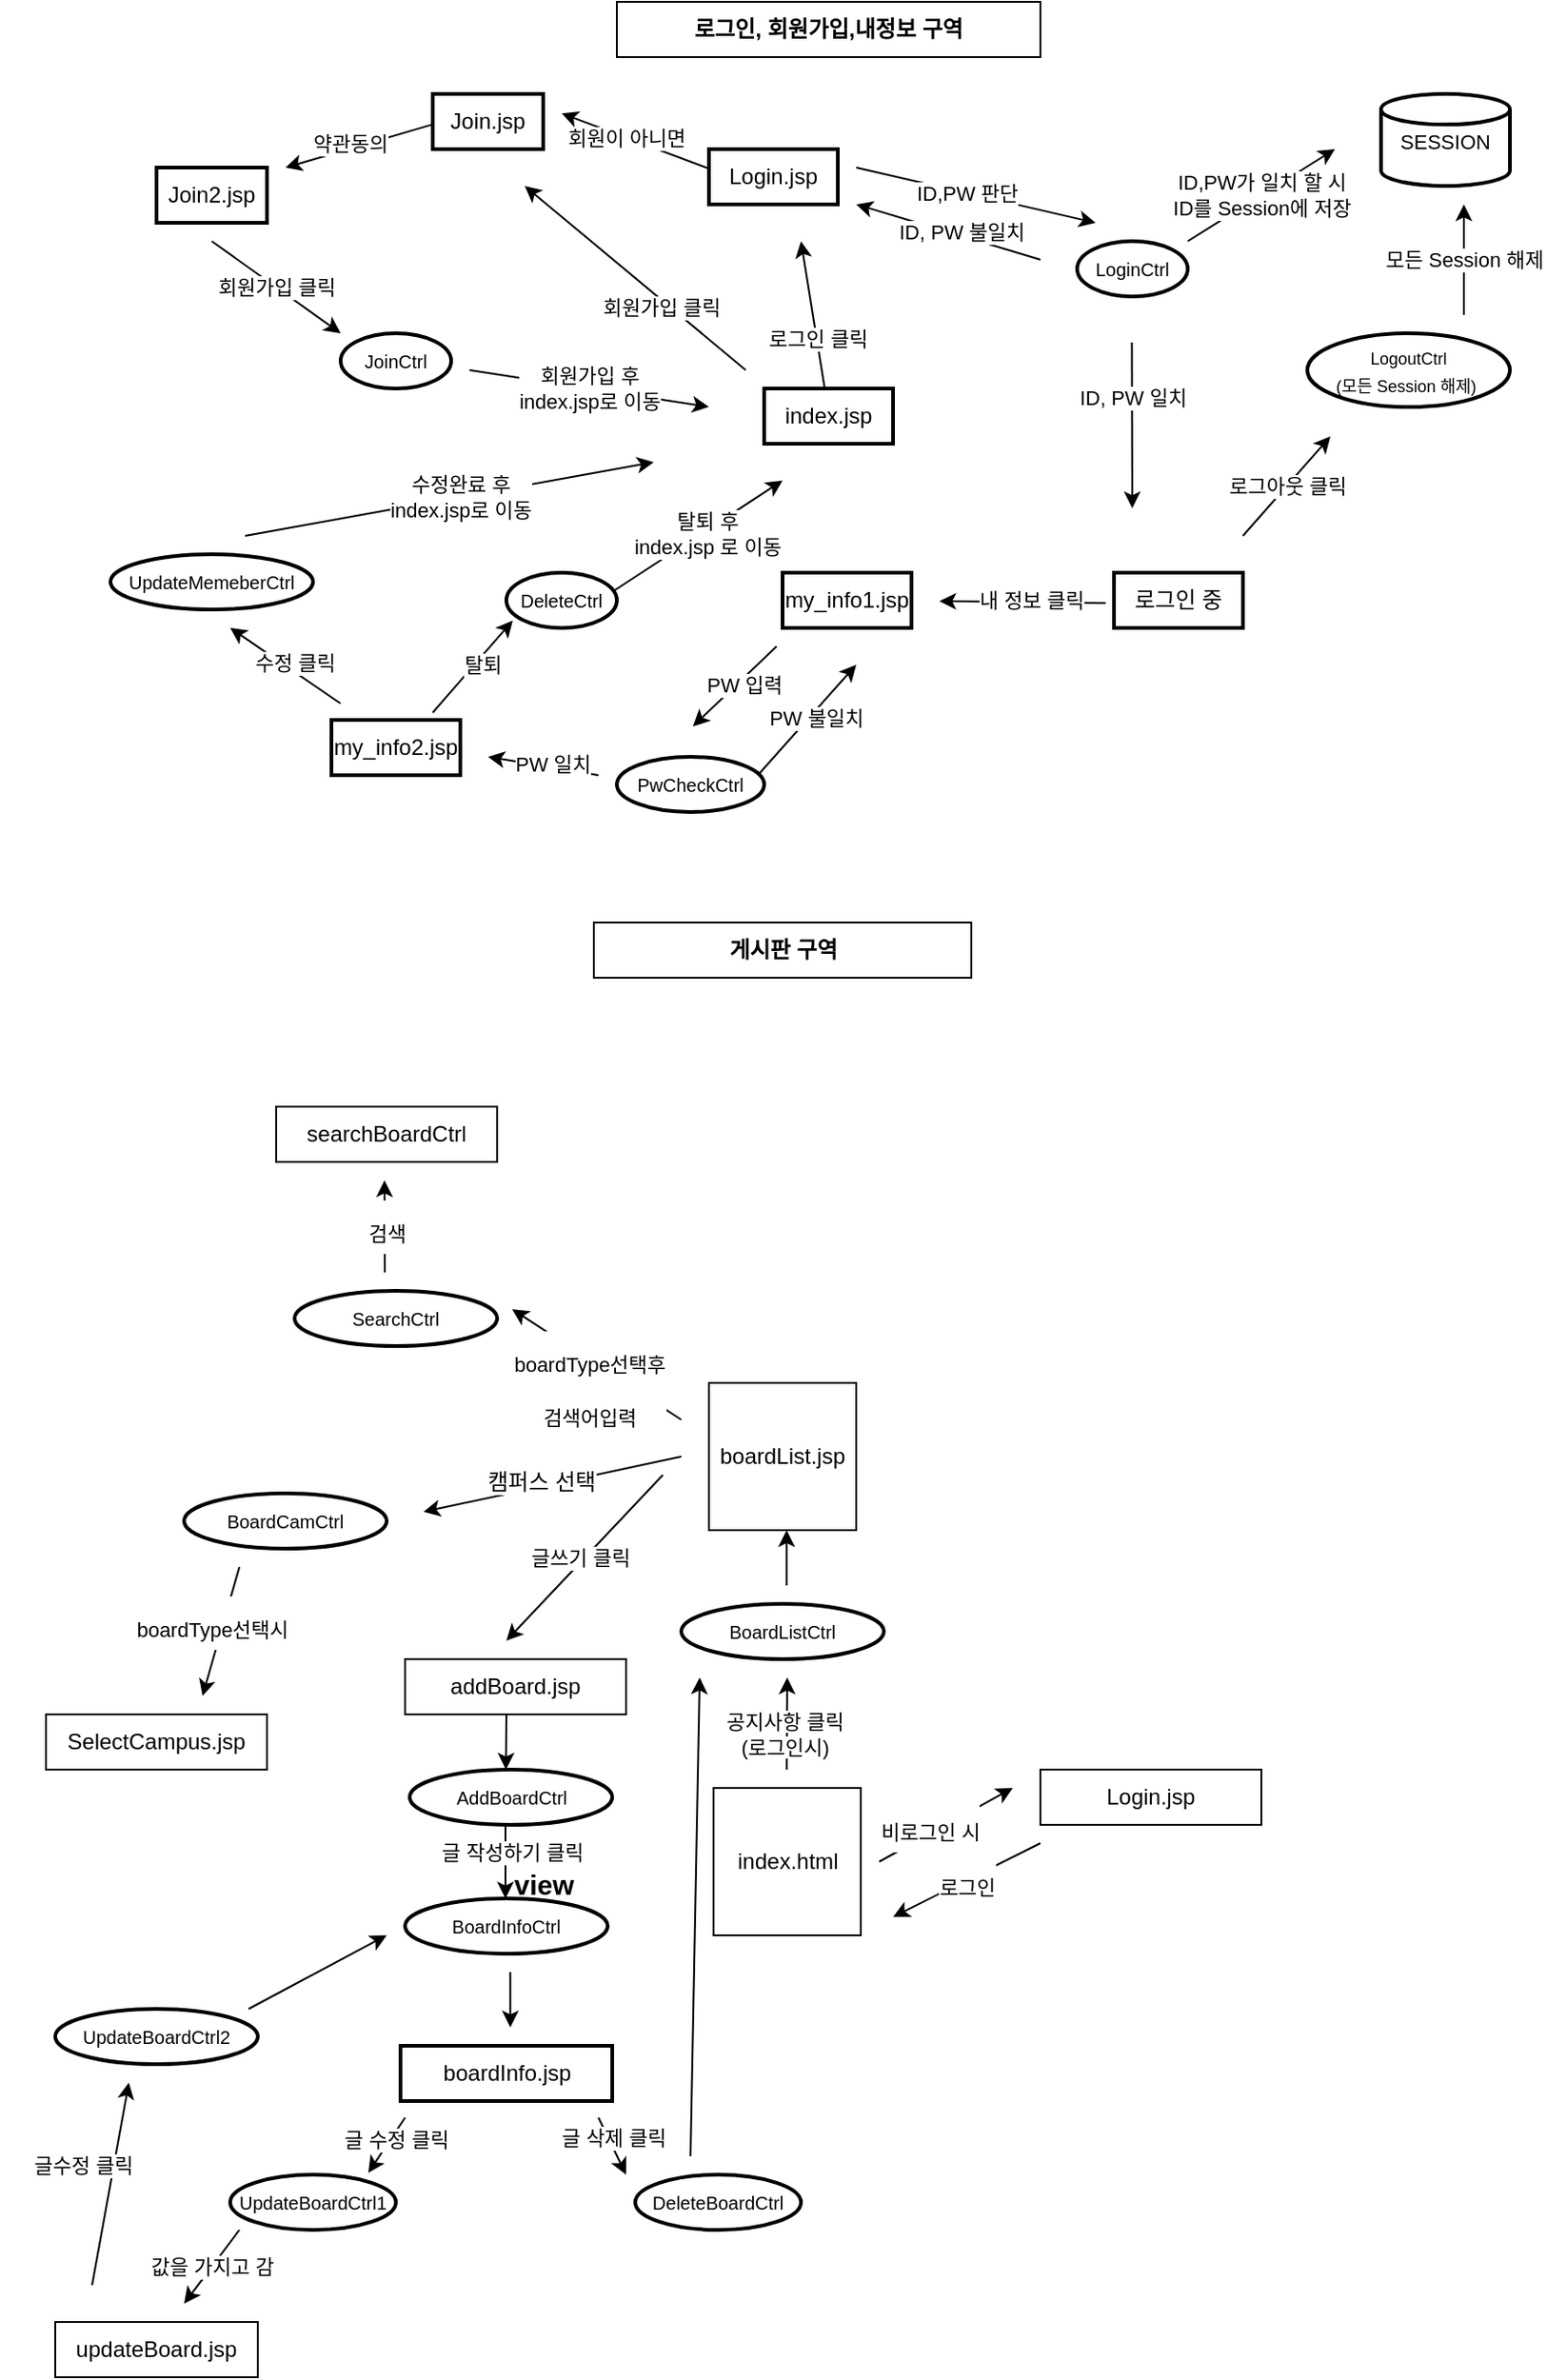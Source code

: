<mxfile version="21.5.2" type="device">
  <diagram id="C5RBs43oDa-KdzZeNtuy" name="Page-1">
    <mxGraphModel dx="2261" dy="764" grid="1" gridSize="10" guides="1" tooltips="1" connect="1" arrows="1" fold="1" page="1" pageScale="1" pageWidth="827" pageHeight="1169" math="0" shadow="0">
      <root>
        <mxCell id="WIyWlLk6GJQsqaUBKTNV-0" />
        <mxCell id="WIyWlLk6GJQsqaUBKTNV-1" parent="WIyWlLk6GJQsqaUBKTNV-0" />
        <mxCell id="uo8QqCD3JJIa4EmMCRq2-1" value="로그인 중" style="rounded=0;whiteSpace=wrap;html=1;absoluteArcSize=1;arcSize=14;strokeWidth=2;labelBackgroundColor=none;" parent="WIyWlLk6GJQsqaUBKTNV-1" vertex="1">
          <mxGeometry x="575" y="330" width="70" height="30" as="geometry" />
        </mxCell>
        <mxCell id="uo8QqCD3JJIa4EmMCRq2-4" value="&lt;font style=&quot;font-size: 9px;&quot;&gt;LogoutCtrl&lt;br style=&quot;font-size: 9px;&quot;&gt;(모든 Session 해제)&amp;nbsp;&lt;/font&gt;" style="strokeWidth=2;html=1;shape=mxgraph.flowchart.start_2;whiteSpace=wrap;rounded=0;labelBackgroundColor=none;" parent="WIyWlLk6GJQsqaUBKTNV-1" vertex="1">
          <mxGeometry x="680" y="200" width="110" height="40" as="geometry" />
        </mxCell>
        <mxCell id="uo8QqCD3JJIa4EmMCRq2-5" value="&lt;font size=&quot;1&quot;&gt;LoginCtrl&lt;/font&gt;" style="strokeWidth=2;html=1;shape=mxgraph.flowchart.start_2;whiteSpace=wrap;rounded=0;labelBackgroundColor=none;" parent="WIyWlLk6GJQsqaUBKTNV-1" vertex="1">
          <mxGeometry x="555" y="150" width="60" height="30" as="geometry" />
        </mxCell>
        <mxCell id="uo8QqCD3JJIa4EmMCRq2-12" value="" style="text;strokeColor=none;fillColor=none;align=left;verticalAlign=middle;spacingTop=-1;spacingLeft=4;spacingRight=4;rotatable=0;labelPosition=right;points=[];portConstraint=eastwest;" parent="WIyWlLk6GJQsqaUBKTNV-1" vertex="1">
          <mxGeometry x="460" y="540" width="20" height="14" as="geometry" />
        </mxCell>
        <mxCell id="uo8QqCD3JJIa4EmMCRq2-19" value="로그아웃 클릭" style="endArrow=classic;html=1;rounded=0;" parent="WIyWlLk6GJQsqaUBKTNV-1" edge="1">
          <mxGeometry relative="1" as="geometry">
            <mxPoint x="645" y="310" as="sourcePoint" />
            <mxPoint x="692.5" y="256" as="targetPoint" />
          </mxGeometry>
        </mxCell>
        <mxCell id="uo8QqCD3JJIa4EmMCRq2-21" value="&lt;p style=&quot;line-height: 120%;&quot;&gt;&lt;font style=&quot;font-size: 11px;&quot;&gt;SESSION&lt;/font&gt;&lt;/p&gt;" style="strokeWidth=2;html=1;shape=mxgraph.flowchart.database;whiteSpace=wrap;verticalAlign=top;" parent="WIyWlLk6GJQsqaUBKTNV-1" vertex="1">
          <mxGeometry x="720" y="70" width="70" height="50" as="geometry" />
        </mxCell>
        <mxCell id="uo8QqCD3JJIa4EmMCRq2-24" value="" style="endArrow=classic;html=1;rounded=0;" parent="WIyWlLk6GJQsqaUBKTNV-1" edge="1">
          <mxGeometry relative="1" as="geometry">
            <mxPoint x="765" y="190" as="sourcePoint" />
            <mxPoint x="765" y="130" as="targetPoint" />
          </mxGeometry>
        </mxCell>
        <mxCell id="uo8QqCD3JJIa4EmMCRq2-25" value="모든 Session 해제" style="edgeLabel;html=1;align=center;verticalAlign=middle;resizable=0;points=[];" parent="uo8QqCD3JJIa4EmMCRq2-24" vertex="1" connectable="0">
          <mxGeometry x="0.006" width="110" height="30" relative="1" as="geometry">
            <mxPoint x="-55" y="-15" as="offset" />
          </mxGeometry>
        </mxCell>
        <mxCell id="uo8QqCD3JJIa4EmMCRq2-26" value="" style="endArrow=classic;html=1;rounded=0;" parent="WIyWlLk6GJQsqaUBKTNV-1" edge="1">
          <mxGeometry relative="1" as="geometry">
            <mxPoint x="615" y="150" as="sourcePoint" />
            <mxPoint x="695" y="100" as="targetPoint" />
          </mxGeometry>
        </mxCell>
        <mxCell id="uo8QqCD3JJIa4EmMCRq2-27" value="ID,PW가 일치 할 시&lt;br&gt;ID를 Session에 저장" style="edgeLabel;html=1;align=center;verticalAlign=middle;resizable=0;points=[];" parent="uo8QqCD3JJIa4EmMCRq2-26" vertex="1" connectable="0">
          <mxGeometry x="0.006" width="120" height="40" relative="1" as="geometry">
            <mxPoint x="-60" y="-20" as="offset" />
          </mxGeometry>
        </mxCell>
        <mxCell id="uo8QqCD3JJIa4EmMCRq2-28" value="ID, PW 일치" style="endArrow=classic;html=1;rounded=0;" parent="WIyWlLk6GJQsqaUBKTNV-1" edge="1">
          <mxGeometry x="-0.333" relative="1" as="geometry">
            <mxPoint x="584.7" y="205" as="sourcePoint" />
            <mxPoint x="584.91" y="295" as="targetPoint" />
            <mxPoint as="offset" />
          </mxGeometry>
        </mxCell>
        <mxCell id="uo8QqCD3JJIa4EmMCRq2-29" value="Login.jsp" style="rounded=0;whiteSpace=wrap;html=1;absoluteArcSize=1;arcSize=14;strokeWidth=2;labelBackgroundColor=none;" parent="WIyWlLk6GJQsqaUBKTNV-1" vertex="1">
          <mxGeometry x="355" y="100" width="70" height="30" as="geometry" />
        </mxCell>
        <mxCell id="uo8QqCD3JJIa4EmMCRq2-31" value="" style="endArrow=classic;html=1;rounded=0;" parent="WIyWlLk6GJQsqaUBKTNV-1" edge="1">
          <mxGeometry relative="1" as="geometry">
            <mxPoint x="435" y="110" as="sourcePoint" />
            <mxPoint x="565" y="140" as="targetPoint" />
          </mxGeometry>
        </mxCell>
        <mxCell id="uo8QqCD3JJIa4EmMCRq2-32" value="ID,PW 판단" style="edgeLabel;html=1;align=center;verticalAlign=middle;resizable=0;points=[];" parent="uo8QqCD3JJIa4EmMCRq2-31" vertex="1" connectable="0">
          <mxGeometry x="0.006" width="80" height="30" relative="1" as="geometry">
            <mxPoint x="-45" y="-16" as="offset" />
          </mxGeometry>
        </mxCell>
        <mxCell id="uo8QqCD3JJIa4EmMCRq2-33" value="ID, PW 불일치" style="endArrow=classic;html=1;rounded=0;" parent="WIyWlLk6GJQsqaUBKTNV-1" edge="1">
          <mxGeometry x="-0.132" y="-2" relative="1" as="geometry">
            <mxPoint x="535" y="160" as="sourcePoint" />
            <mxPoint x="435" y="130" as="targetPoint" />
            <mxPoint as="offset" />
          </mxGeometry>
        </mxCell>
        <mxCell id="uo8QqCD3JJIa4EmMCRq2-35" value="Join.jsp" style="rounded=0;whiteSpace=wrap;html=1;absoluteArcSize=1;arcSize=14;strokeWidth=2;labelBackgroundColor=none;" parent="WIyWlLk6GJQsqaUBKTNV-1" vertex="1">
          <mxGeometry x="205" y="70" width="60" height="30" as="geometry" />
        </mxCell>
        <mxCell id="uo8QqCD3JJIa4EmMCRq2-36" value="" style="endArrow=classic;html=1;rounded=0;" parent="WIyWlLk6GJQsqaUBKTNV-1" edge="1">
          <mxGeometry relative="1" as="geometry">
            <mxPoint x="355" y="110.55" as="sourcePoint" />
            <mxPoint x="275" y="80.55" as="targetPoint" />
          </mxGeometry>
        </mxCell>
        <mxCell id="uo8QqCD3JJIa4EmMCRq2-37" value="회원이 아니면" style="edgeLabel;html=1;align=center;verticalAlign=middle;resizable=0;points=[];" parent="uo8QqCD3JJIa4EmMCRq2-36" vertex="1" connectable="0">
          <mxGeometry x="0.006" width="90" height="30" relative="1" as="geometry">
            <mxPoint x="-50" y="-16" as="offset" />
          </mxGeometry>
        </mxCell>
        <mxCell id="uo8QqCD3JJIa4EmMCRq2-39" value="Join2.jsp" style="rounded=0;whiteSpace=wrap;html=1;absoluteArcSize=1;arcSize=14;strokeWidth=2;labelBackgroundColor=none;" parent="WIyWlLk6GJQsqaUBKTNV-1" vertex="1">
          <mxGeometry x="55" y="110" width="60" height="30" as="geometry" />
        </mxCell>
        <mxCell id="uo8QqCD3JJIa4EmMCRq2-40" value="" style="endArrow=classic;html=1;rounded=0;" parent="WIyWlLk6GJQsqaUBKTNV-1" edge="1">
          <mxGeometry relative="1" as="geometry">
            <mxPoint x="205" y="86.56" as="sourcePoint" />
            <mxPoint x="125" y="110" as="targetPoint" />
          </mxGeometry>
        </mxCell>
        <mxCell id="uo8QqCD3JJIa4EmMCRq2-41" value="약관동의" style="edgeLabel;html=1;align=center;verticalAlign=middle;resizable=0;points=[];" parent="uo8QqCD3JJIa4EmMCRq2-40" vertex="1" connectable="0">
          <mxGeometry x="0.006" width="90" height="30" relative="1" as="geometry">
            <mxPoint x="-50" y="-16" as="offset" />
          </mxGeometry>
        </mxCell>
        <mxCell id="uo8QqCD3JJIa4EmMCRq2-42" value="&lt;font size=&quot;1&quot;&gt;JoinCtrl&lt;/font&gt;" style="strokeWidth=2;html=1;shape=mxgraph.flowchart.start_2;whiteSpace=wrap;rounded=0;labelBackgroundColor=none;" parent="WIyWlLk6GJQsqaUBKTNV-1" vertex="1">
          <mxGeometry x="155" y="200" width="60" height="30" as="geometry" />
        </mxCell>
        <mxCell id="uo8QqCD3JJIa4EmMCRq2-45" value="회원가입 클릭" style="endArrow=classic;html=1;rounded=0;" parent="WIyWlLk6GJQsqaUBKTNV-1" edge="1">
          <mxGeometry relative="1" as="geometry">
            <mxPoint x="85" y="150" as="sourcePoint" />
            <mxPoint x="155" y="200" as="targetPoint" />
            <mxPoint as="offset" />
          </mxGeometry>
        </mxCell>
        <mxCell id="uo8QqCD3JJIa4EmMCRq2-46" value="회원가입 후&lt;br&gt;index.jsp로 이동" style="endArrow=classic;html=1;rounded=0;" parent="WIyWlLk6GJQsqaUBKTNV-1" edge="1">
          <mxGeometry relative="1" as="geometry">
            <mxPoint x="225" y="220" as="sourcePoint" />
            <mxPoint x="355" y="240" as="targetPoint" />
            <mxPoint as="offset" />
          </mxGeometry>
        </mxCell>
        <mxCell id="uo8QqCD3JJIa4EmMCRq2-47" value="index.jsp" style="rounded=0;whiteSpace=wrap;html=1;absoluteArcSize=1;arcSize=14;strokeWidth=2;labelBackgroundColor=none;" parent="WIyWlLk6GJQsqaUBKTNV-1" vertex="1">
          <mxGeometry x="385" y="230" width="70" height="30" as="geometry" />
        </mxCell>
        <mxCell id="uo8QqCD3JJIa4EmMCRq2-48" value="로그인 클릭" style="endArrow=classic;html=1;rounded=0;" parent="WIyWlLk6GJQsqaUBKTNV-1" edge="1">
          <mxGeometry x="-0.334" relative="1" as="geometry">
            <mxPoint x="417.89" y="230" as="sourcePoint" />
            <mxPoint x="405" y="150" as="targetPoint" />
            <mxPoint as="offset" />
          </mxGeometry>
        </mxCell>
        <mxCell id="uo8QqCD3JJIa4EmMCRq2-49" value="회원가입 클릭" style="endArrow=classic;html=1;rounded=0;" parent="WIyWlLk6GJQsqaUBKTNV-1" edge="1">
          <mxGeometry x="-0.279" y="3" relative="1" as="geometry">
            <mxPoint x="375" y="220" as="sourcePoint" />
            <mxPoint x="255" y="120" as="targetPoint" />
            <mxPoint x="-1" as="offset" />
          </mxGeometry>
        </mxCell>
        <mxCell id="uo8QqCD3JJIa4EmMCRq2-50" value="my_info1.jsp" style="rounded=0;whiteSpace=wrap;html=1;absoluteArcSize=1;arcSize=14;strokeWidth=2;labelBackgroundColor=none;" parent="WIyWlLk6GJQsqaUBKTNV-1" vertex="1">
          <mxGeometry x="395" y="330" width="70" height="30" as="geometry" />
        </mxCell>
        <mxCell id="uo8QqCD3JJIa4EmMCRq2-51" value="my_info2.jsp" style="rounded=0;whiteSpace=wrap;html=1;absoluteArcSize=1;arcSize=14;strokeWidth=2;labelBackgroundColor=none;" parent="WIyWlLk6GJQsqaUBKTNV-1" vertex="1">
          <mxGeometry x="150" y="410" width="70" height="30" as="geometry" />
        </mxCell>
        <mxCell id="uo8QqCD3JJIa4EmMCRq2-52" value="" style="endArrow=classic;html=1;rounded=0;" parent="WIyWlLk6GJQsqaUBKTNV-1" edge="1">
          <mxGeometry relative="1" as="geometry">
            <mxPoint x="570.45" y="346.56" as="sourcePoint" />
            <mxPoint x="480.16" y="345.45" as="targetPoint" />
          </mxGeometry>
        </mxCell>
        <mxCell id="uo8QqCD3JJIa4EmMCRq2-53" value="내 정보 클릭" style="edgeLabel;html=1;align=center;verticalAlign=middle;resizable=0;points=[];" parent="uo8QqCD3JJIa4EmMCRq2-52" vertex="1" connectable="0">
          <mxGeometry x="0.006" width="90" height="30" relative="1" as="geometry">
            <mxPoint x="-40" y="-16" as="offset" />
          </mxGeometry>
        </mxCell>
        <mxCell id="uo8QqCD3JJIa4EmMCRq2-57" value="&lt;font size=&quot;1&quot;&gt;PwCheckCtrl&lt;/font&gt;" style="strokeWidth=2;html=1;shape=mxgraph.flowchart.start_2;whiteSpace=wrap;rounded=0;labelBackgroundColor=none;" parent="WIyWlLk6GJQsqaUBKTNV-1" vertex="1">
          <mxGeometry x="305" y="430" width="80" height="30" as="geometry" />
        </mxCell>
        <mxCell id="uo8QqCD3JJIa4EmMCRq2-58" value="" style="endArrow=classic;html=1;rounded=0;" parent="WIyWlLk6GJQsqaUBKTNV-1" edge="1">
          <mxGeometry relative="1" as="geometry">
            <mxPoint x="391.78" y="370" as="sourcePoint" />
            <mxPoint x="346.33" y="413.44" as="targetPoint" />
          </mxGeometry>
        </mxCell>
        <mxCell id="uo8QqCD3JJIa4EmMCRq2-59" value="PW 입력" style="edgeLabel;html=1;align=center;verticalAlign=middle;resizable=0;points=[];" parent="uo8QqCD3JJIa4EmMCRq2-58" vertex="1" connectable="0">
          <mxGeometry x="0.006" width="90" height="30" relative="1" as="geometry">
            <mxPoint x="-40" y="-16" as="offset" />
          </mxGeometry>
        </mxCell>
        <mxCell id="uo8QqCD3JJIa4EmMCRq2-60" value="" style="endArrow=classic;html=1;rounded=0;" parent="WIyWlLk6GJQsqaUBKTNV-1" edge="1">
          <mxGeometry relative="1" as="geometry">
            <mxPoint x="295" y="440" as="sourcePoint" />
            <mxPoint x="235" y="430" as="targetPoint" />
          </mxGeometry>
        </mxCell>
        <mxCell id="uo8QqCD3JJIa4EmMCRq2-61" value="PW 일치" style="edgeLabel;html=1;align=center;verticalAlign=middle;resizable=0;points=[];" parent="uo8QqCD3JJIa4EmMCRq2-60" vertex="1" connectable="0">
          <mxGeometry x="0.006" width="90" height="30" relative="1" as="geometry">
            <mxPoint x="-40" y="-16" as="offset" />
          </mxGeometry>
        </mxCell>
        <mxCell id="uo8QqCD3JJIa4EmMCRq2-62" value="" style="endArrow=classic;html=1;rounded=0;" parent="WIyWlLk6GJQsqaUBKTNV-1" edge="1">
          <mxGeometry relative="1" as="geometry">
            <mxPoint x="381.55" y="440" as="sourcePoint" />
            <mxPoint x="435" y="380" as="targetPoint" />
          </mxGeometry>
        </mxCell>
        <mxCell id="uo8QqCD3JJIa4EmMCRq2-63" value="PW 불일치" style="edgeLabel;html=1;align=center;verticalAlign=middle;resizable=0;points=[];" parent="uo8QqCD3JJIa4EmMCRq2-62" vertex="1" connectable="0">
          <mxGeometry x="0.006" width="90" height="30" relative="1" as="geometry">
            <mxPoint x="-40" y="-16" as="offset" />
          </mxGeometry>
        </mxCell>
        <mxCell id="uo8QqCD3JJIa4EmMCRq2-64" value="&lt;font size=&quot;1&quot;&gt;DeleteCtrl&lt;/font&gt;" style="strokeWidth=2;html=1;shape=mxgraph.flowchart.start_2;whiteSpace=wrap;rounded=0;labelBackgroundColor=none;" parent="WIyWlLk6GJQsqaUBKTNV-1" vertex="1">
          <mxGeometry x="245" y="330" width="60" height="30" as="geometry" />
        </mxCell>
        <mxCell id="uo8QqCD3JJIa4EmMCRq2-65" value="" style="endArrow=classic;html=1;rounded=0;" parent="WIyWlLk6GJQsqaUBKTNV-1" edge="1">
          <mxGeometry relative="1" as="geometry">
            <mxPoint x="205" y="406" as="sourcePoint" />
            <mxPoint x="248.45" y="356" as="targetPoint" />
          </mxGeometry>
        </mxCell>
        <mxCell id="uo8QqCD3JJIa4EmMCRq2-66" value="탈퇴" style="edgeLabel;html=1;align=center;verticalAlign=middle;resizable=0;points=[];" parent="uo8QqCD3JJIa4EmMCRq2-65" vertex="1" connectable="0">
          <mxGeometry x="0.006" width="90" height="30" relative="1" as="geometry">
            <mxPoint x="-40" y="-16" as="offset" />
          </mxGeometry>
        </mxCell>
        <mxCell id="uo8QqCD3JJIa4EmMCRq2-67" value="" style="endArrow=classic;html=1;rounded=0;" parent="WIyWlLk6GJQsqaUBKTNV-1" edge="1">
          <mxGeometry relative="1" as="geometry">
            <mxPoint x="303.14" y="340" as="sourcePoint" />
            <mxPoint x="395" y="280" as="targetPoint" />
          </mxGeometry>
        </mxCell>
        <mxCell id="uo8QqCD3JJIa4EmMCRq2-68" value="탈퇴 후 &lt;br&gt;index.jsp 로 이동" style="edgeLabel;html=1;align=center;verticalAlign=middle;resizable=0;points=[];" parent="uo8QqCD3JJIa4EmMCRq2-67" vertex="1" connectable="0">
          <mxGeometry x="0.006" width="90" height="30" relative="1" as="geometry">
            <mxPoint x="-40" y="-16" as="offset" />
          </mxGeometry>
        </mxCell>
        <mxCell id="uo8QqCD3JJIa4EmMCRq2-69" value="&lt;font size=&quot;1&quot;&gt;UpdateMemeberCtrl&lt;/font&gt;" style="strokeWidth=2;html=1;shape=mxgraph.flowchart.start_2;whiteSpace=wrap;rounded=0;labelBackgroundColor=none;" parent="WIyWlLk6GJQsqaUBKTNV-1" vertex="1">
          <mxGeometry x="30" y="320" width="110" height="30" as="geometry" />
        </mxCell>
        <mxCell id="uo8QqCD3JJIa4EmMCRq2-70" value="" style="endArrow=classic;html=1;rounded=0;" parent="WIyWlLk6GJQsqaUBKTNV-1" edge="1">
          <mxGeometry relative="1" as="geometry">
            <mxPoint x="154.89" y="400.98" as="sourcePoint" />
            <mxPoint x="95" y="360" as="targetPoint" />
          </mxGeometry>
        </mxCell>
        <mxCell id="uo8QqCD3JJIa4EmMCRq2-71" value="수정 클릭" style="edgeLabel;html=1;align=center;verticalAlign=middle;resizable=0;points=[];" parent="uo8QqCD3JJIa4EmMCRq2-70" vertex="1" connectable="0">
          <mxGeometry x="0.006" width="90" height="30" relative="1" as="geometry">
            <mxPoint x="-40" y="-16" as="offset" />
          </mxGeometry>
        </mxCell>
        <mxCell id="uo8QqCD3JJIa4EmMCRq2-72" value="" style="endArrow=classic;html=1;rounded=0;" parent="WIyWlLk6GJQsqaUBKTNV-1" edge="1">
          <mxGeometry relative="1" as="geometry">
            <mxPoint x="103.14" y="310" as="sourcePoint" />
            <mxPoint x="325" y="270" as="targetPoint" />
          </mxGeometry>
        </mxCell>
        <mxCell id="uo8QqCD3JJIa4EmMCRq2-73" value="수정완료 후&lt;br&gt;index.jsp로 이동" style="edgeLabel;html=1;align=center;verticalAlign=middle;resizable=0;points=[];" parent="uo8QqCD3JJIa4EmMCRq2-72" vertex="1" connectable="0">
          <mxGeometry x="0.006" width="90" height="30" relative="1" as="geometry">
            <mxPoint x="-40" y="-16" as="offset" />
          </mxGeometry>
        </mxCell>
        <mxCell id="uo8QqCD3JJIa4EmMCRq2-75" value="&lt;b&gt;로그인, 회원가입,내정보 구역&lt;/b&gt;" style="text;html=1;strokeColor=default;fillColor=none;align=center;verticalAlign=middle;whiteSpace=wrap;rounded=0;strokeWidth=1;" parent="WIyWlLk6GJQsqaUBKTNV-1" vertex="1">
          <mxGeometry x="305" y="20" width="230" height="30" as="geometry" />
        </mxCell>
        <mxCell id="C3OuVpFGxADdzFwiI84V-1" value="&lt;b&gt;게시판 구역&lt;/b&gt;" style="rounded=0;whiteSpace=wrap;html=1;" parent="WIyWlLk6GJQsqaUBKTNV-1" vertex="1">
          <mxGeometry x="292.5" y="520" width="205" height="30" as="geometry" />
        </mxCell>
        <mxCell id="LrpEwijxWvP946g5pnKB-3" value="boardList.jsp" style="whiteSpace=wrap;html=1;aspect=fixed;" parent="WIyWlLk6GJQsqaUBKTNV-1" vertex="1">
          <mxGeometry x="355" y="770" width="80" height="80" as="geometry" />
        </mxCell>
        <mxCell id="LrpEwijxWvP946g5pnKB-9" value="Login.jsp" style="rounded=0;whiteSpace=wrap;html=1;" parent="WIyWlLk6GJQsqaUBKTNV-1" vertex="1">
          <mxGeometry x="535" y="980" width="120" height="30" as="geometry" />
        </mxCell>
        <mxCell id="LrpEwijxWvP946g5pnKB-15" value="index.html" style="whiteSpace=wrap;html=1;aspect=fixed;" parent="WIyWlLk6GJQsqaUBKTNV-1" vertex="1">
          <mxGeometry x="357.5" y="990" width="80" height="80" as="geometry" />
        </mxCell>
        <mxCell id="LrpEwijxWvP946g5pnKB-16" value="" style="endArrow=classic;html=1;rounded=0;" parent="WIyWlLk6GJQsqaUBKTNV-1" edge="1">
          <mxGeometry width="50" height="50" relative="1" as="geometry">
            <mxPoint x="397.24" y="980" as="sourcePoint" />
            <mxPoint x="397.5" y="930" as="targetPoint" />
          </mxGeometry>
        </mxCell>
        <mxCell id="LrpEwijxWvP946g5pnKB-17" value="&lt;div style=&quot;text-align: center;&quot;&gt;&lt;span style=&quot;font-size: 11px; background-color: rgb(255, 255, 255);&quot;&gt;공지사항 클릭(로그인시)&lt;/span&gt;&lt;/div&gt;" style="text;whiteSpace=wrap;html=1;" parent="WIyWlLk6GJQsqaUBKTNV-1" vertex="1">
          <mxGeometry x="357.5" y="940" width="75" height="20" as="geometry" />
        </mxCell>
        <mxCell id="LrpEwijxWvP946g5pnKB-21" value="" style="endArrow=classic;html=1;rounded=0;" parent="WIyWlLk6GJQsqaUBKTNV-1" edge="1">
          <mxGeometry width="50" height="50" relative="1" as="geometry">
            <mxPoint x="535" y="1020" as="sourcePoint" />
            <mxPoint x="455" y="1060" as="targetPoint" />
          </mxGeometry>
        </mxCell>
        <mxCell id="LrpEwijxWvP946g5pnKB-23" value="&lt;font style=&quot;font-size: 11px; font-weight: normal;&quot;&gt;로그인&lt;/font&gt;" style="text;html=1;fontSize=24;fontStyle=1;verticalAlign=middle;align=center;labelBorderColor=none;labelBackgroundColor=default;" parent="WIyWlLk6GJQsqaUBKTNV-1" vertex="1">
          <mxGeometry x="445" y="1030" width="100" height="20" as="geometry" />
        </mxCell>
        <mxCell id="LrpEwijxWvP946g5pnKB-26" value="&lt;font size=&quot;1&quot;&gt;BoardListCtrl&lt;/font&gt;" style="strokeWidth=2;html=1;shape=mxgraph.flowchart.start_2;whiteSpace=wrap;rounded=0;labelBackgroundColor=none;" parent="WIyWlLk6GJQsqaUBKTNV-1" vertex="1">
          <mxGeometry x="340" y="890" width="110" height="30" as="geometry" />
        </mxCell>
        <mxCell id="LrpEwijxWvP946g5pnKB-32" value="" style="endArrow=classic;html=1;rounded=0;" parent="WIyWlLk6GJQsqaUBKTNV-1" edge="1">
          <mxGeometry width="50" height="50" relative="1" as="geometry">
            <mxPoint x="340" y="810" as="sourcePoint" />
            <mxPoint x="200" y="840" as="targetPoint" />
          </mxGeometry>
        </mxCell>
        <mxCell id="LrpEwijxWvP946g5pnKB-33" value="&lt;div style=&quot;text-align: center;&quot;&gt;캠퍼스 선택&lt;/div&gt;" style="text;whiteSpace=wrap;html=1;labelBorderColor=none;labelBackgroundColor=default;" parent="WIyWlLk6GJQsqaUBKTNV-1" vertex="1">
          <mxGeometry x="232.5" y="810" width="77.5" height="20" as="geometry" />
        </mxCell>
        <mxCell id="LrpEwijxWvP946g5pnKB-36" value="&lt;font size=&quot;1&quot;&gt;BoardCamCtrl&lt;/font&gt;" style="strokeWidth=2;html=1;shape=mxgraph.flowchart.start_2;whiteSpace=wrap;rounded=0;labelBackgroundColor=none;" parent="WIyWlLk6GJQsqaUBKTNV-1" vertex="1">
          <mxGeometry x="70" y="830" width="110" height="30" as="geometry" />
        </mxCell>
        <mxCell id="LrpEwijxWvP946g5pnKB-38" value="addBoard.jsp" style="rounded=0;whiteSpace=wrap;html=1;" parent="WIyWlLk6GJQsqaUBKTNV-1" vertex="1">
          <mxGeometry x="190" y="920" width="120" height="30" as="geometry" />
        </mxCell>
        <mxCell id="LrpEwijxWvP946g5pnKB-39" value="" style="endArrow=classic;html=1;rounded=0;" parent="WIyWlLk6GJQsqaUBKTNV-1" edge="1">
          <mxGeometry width="50" height="50" relative="1" as="geometry">
            <mxPoint x="330" y="820" as="sourcePoint" />
            <mxPoint x="245" y="910" as="targetPoint" />
          </mxGeometry>
        </mxCell>
        <mxCell id="LrpEwijxWvP946g5pnKB-42" value="글쓰기 클릭" style="edgeLabel;html=1;align=center;verticalAlign=middle;resizable=0;points=[];" parent="WIyWlLk6GJQsqaUBKTNV-1" vertex="1" connectable="0">
          <mxGeometry x="240.0" y="850.0" width="90" height="30" as="geometry" />
        </mxCell>
        <mxCell id="LrpEwijxWvP946g5pnKB-44" value="&lt;font size=&quot;1&quot;&gt;BoardInfoCtrl&lt;/font&gt;" style="strokeWidth=2;html=1;shape=mxgraph.flowchart.start_2;whiteSpace=wrap;rounded=0;labelBackgroundColor=none;" parent="WIyWlLk6GJQsqaUBKTNV-1" vertex="1">
          <mxGeometry x="190" y="1050" width="110" height="30" as="geometry" />
        </mxCell>
        <mxCell id="LrpEwijxWvP946g5pnKB-48" value="" style="endArrow=classic;html=1;rounded=0;" parent="WIyWlLk6GJQsqaUBKTNV-1" edge="1">
          <mxGeometry width="50" height="50" relative="1" as="geometry">
            <mxPoint x="244.5" y="1010" as="sourcePoint" />
            <mxPoint x="244.5" y="1050" as="targetPoint" />
            <Array as="points">
              <mxPoint x="244.5" y="1010" />
            </Array>
          </mxGeometry>
        </mxCell>
        <mxCell id="LrpEwijxWvP946g5pnKB-49" value="updateBoard.jsp" style="rounded=0;whiteSpace=wrap;html=1;" parent="WIyWlLk6GJQsqaUBKTNV-1" vertex="1">
          <mxGeometry y="1280" width="110" height="30" as="geometry" />
        </mxCell>
        <mxCell id="LrpEwijxWvP946g5pnKB-55" value="&lt;font style=&quot;font-size: 15px;&quot;&gt;view&lt;/font&gt;" style="text;strokeColor=none;fillColor=none;html=1;fontSize=24;fontStyle=1;verticalAlign=middle;align=center;" parent="WIyWlLk6GJQsqaUBKTNV-1" vertex="1">
          <mxGeometry x="215" y="1020" width="100" height="40" as="geometry" />
        </mxCell>
        <mxCell id="LrpEwijxWvP946g5pnKB-56" value="" style="endArrow=classic;html=1;rounded=0;" parent="WIyWlLk6GJQsqaUBKTNV-1" edge="1">
          <mxGeometry width="50" height="50" relative="1" as="geometry">
            <mxPoint x="190" y="1169" as="sourcePoint" />
            <mxPoint x="170" y="1199" as="targetPoint" />
          </mxGeometry>
        </mxCell>
        <mxCell id="LrpEwijxWvP946g5pnKB-71" value="글 수정 클릭" style="edgeLabel;html=1;align=center;verticalAlign=middle;resizable=0;points=[];" parent="LrpEwijxWvP946g5pnKB-56" vertex="1" connectable="0">
          <mxGeometry x="-0.056" y="2" relative="1" as="geometry">
            <mxPoint x="3" y="-4" as="offset" />
          </mxGeometry>
        </mxCell>
        <mxCell id="LrpEwijxWvP946g5pnKB-57" value="&lt;font size=&quot;1&quot;&gt;UpdateBoardCtrl1&lt;/font&gt;" style="strokeWidth=2;html=1;shape=mxgraph.flowchart.start_2;whiteSpace=wrap;rounded=0;labelBackgroundColor=none;" parent="WIyWlLk6GJQsqaUBKTNV-1" vertex="1">
          <mxGeometry x="95" y="1200" width="90" height="30" as="geometry" />
        </mxCell>
        <mxCell id="LrpEwijxWvP946g5pnKB-59" value="글 작성하기 클릭" style="edgeLabel;html=1;align=center;verticalAlign=middle;resizable=0;points=[];" parent="WIyWlLk6GJQsqaUBKTNV-1" vertex="1" connectable="0">
          <mxGeometry x="202.5" y="1010.0" width="90" height="30" as="geometry" />
        </mxCell>
        <mxCell id="LrpEwijxWvP946g5pnKB-60" value="searchBoardCtrl" style="rounded=0;whiteSpace=wrap;html=1;" parent="WIyWlLk6GJQsqaUBKTNV-1" vertex="1">
          <mxGeometry x="120" y="620" width="120" height="30" as="geometry" />
        </mxCell>
        <mxCell id="LrpEwijxWvP946g5pnKB-65" value="boardInfo.jsp" style="rounded=0;whiteSpace=wrap;html=1;absoluteArcSize=1;arcSize=14;strokeWidth=2;labelBackgroundColor=none;" parent="WIyWlLk6GJQsqaUBKTNV-1" vertex="1">
          <mxGeometry x="187.5" y="1130" width="115" height="30" as="geometry" />
        </mxCell>
        <mxCell id="LrpEwijxWvP946g5pnKB-68" value="" style="endArrow=classic;html=1;rounded=0;" parent="WIyWlLk6GJQsqaUBKTNV-1" edge="1">
          <mxGeometry width="50" height="50" relative="1" as="geometry">
            <mxPoint x="247.14" y="1090" as="sourcePoint" />
            <mxPoint x="247.14" y="1120" as="targetPoint" />
          </mxGeometry>
        </mxCell>
        <mxCell id="LrpEwijxWvP946g5pnKB-72" value="&lt;font size=&quot;1&quot;&gt;DeleteBoardCtrl&lt;/font&gt;" style="strokeWidth=2;html=1;shape=mxgraph.flowchart.start_2;whiteSpace=wrap;rounded=0;labelBackgroundColor=none;" parent="WIyWlLk6GJQsqaUBKTNV-1" vertex="1">
          <mxGeometry x="315" y="1200" width="90" height="30" as="geometry" />
        </mxCell>
        <mxCell id="LrpEwijxWvP946g5pnKB-73" value="" style="endArrow=classic;html=1;rounded=0;" parent="WIyWlLk6GJQsqaUBKTNV-1" edge="1">
          <mxGeometry width="50" height="50" relative="1" as="geometry">
            <mxPoint x="295" y="1169" as="sourcePoint" />
            <mxPoint x="310" y="1200" as="targetPoint" />
          </mxGeometry>
        </mxCell>
        <mxCell id="LrpEwijxWvP946g5pnKB-74" value="글 삭제 클릭" style="edgeLabel;html=1;align=center;verticalAlign=middle;resizable=0;points=[];" parent="WIyWlLk6GJQsqaUBKTNV-1" vertex="1" connectable="0">
          <mxGeometry x="302.501" y="1179.999" as="geometry" />
        </mxCell>
        <mxCell id="LrpEwijxWvP946g5pnKB-75" value="" style="endArrow=classic;html=1;rounded=0;" parent="WIyWlLk6GJQsqaUBKTNV-1" edge="1">
          <mxGeometry width="50" height="50" relative="1" as="geometry">
            <mxPoint x="100" y="1230" as="sourcePoint" />
            <mxPoint x="70" y="1270" as="targetPoint" />
          </mxGeometry>
        </mxCell>
        <mxCell id="ASFgIfwJf36T05bOqQ6P-0" value="&lt;font size=&quot;1&quot;&gt;AddBoardCtrl&lt;/font&gt;" style="strokeWidth=2;html=1;shape=mxgraph.flowchart.start_2;whiteSpace=wrap;rounded=0;labelBackgroundColor=none;" vertex="1" parent="WIyWlLk6GJQsqaUBKTNV-1">
          <mxGeometry x="192.5" y="980" width="110" height="30" as="geometry" />
        </mxCell>
        <mxCell id="ASFgIfwJf36T05bOqQ6P-1" value="" style="endArrow=classic;html=1;rounded=0;" edge="1" parent="WIyWlLk6GJQsqaUBKTNV-1">
          <mxGeometry width="50" height="50" relative="1" as="geometry">
            <mxPoint x="245" y="950" as="sourcePoint" />
            <mxPoint x="244.76" y="980" as="targetPoint" />
          </mxGeometry>
        </mxCell>
        <mxCell id="ASFgIfwJf36T05bOqQ6P-2" value="&lt;font size=&quot;1&quot;&gt;SearchCtrl&lt;/font&gt;" style="strokeWidth=2;html=1;shape=mxgraph.flowchart.start_2;whiteSpace=wrap;rounded=0;labelBackgroundColor=none;" vertex="1" parent="WIyWlLk6GJQsqaUBKTNV-1">
          <mxGeometry x="130" y="720" width="110" height="30" as="geometry" />
        </mxCell>
        <mxCell id="ASFgIfwJf36T05bOqQ6P-6" value="" style="endArrow=classic;html=1;rounded=0;exitX=0.5;exitY=0;exitDx=0;exitDy=0;exitPerimeter=0;" edge="1" parent="WIyWlLk6GJQsqaUBKTNV-1">
          <mxGeometry width="50" height="50" relative="1" as="geometry">
            <mxPoint x="100" y="870.0" as="sourcePoint" />
            <mxPoint x="80" y="940" as="targetPoint" />
          </mxGeometry>
        </mxCell>
        <mxCell id="ASFgIfwJf36T05bOqQ6P-7" value="&lt;span style=&quot;font-size: 11px; font-weight: 400;&quot;&gt;boardType선택시&lt;/span&gt;" style="text;html=1;fontSize=24;fontStyle=1;verticalAlign=middle;align=center;labelBorderColor=none;labelBackgroundColor=default;" vertex="1" parent="WIyWlLk6GJQsqaUBKTNV-1">
          <mxGeometry x="35" y="890" width="100" height="20" as="geometry" />
        </mxCell>
        <mxCell id="ASFgIfwJf36T05bOqQ6P-13" value="" style="endArrow=classic;html=1;rounded=0;" edge="1" parent="WIyWlLk6GJQsqaUBKTNV-1">
          <mxGeometry width="50" height="50" relative="1" as="geometry">
            <mxPoint x="340" y="790" as="sourcePoint" />
            <mxPoint x="248.13" y="730" as="targetPoint" />
          </mxGeometry>
        </mxCell>
        <mxCell id="ASFgIfwJf36T05bOqQ6P-14" value="&lt;font style=&quot;font-size: 11px; font-weight: normal;&quot;&gt;boardType선택후&lt;br&gt;검색어입력&lt;br&gt;&lt;/font&gt;" style="text;html=1;fontSize=24;fontStyle=1;verticalAlign=middle;align=center;labelBorderColor=none;labelBackgroundColor=default;" vertex="1" parent="WIyWlLk6GJQsqaUBKTNV-1">
          <mxGeometry x="240" y="760" width="100" height="20" as="geometry" />
        </mxCell>
        <mxCell id="ASFgIfwJf36T05bOqQ6P-15" value="" style="endArrow=classic;html=1;rounded=0;" edge="1" parent="WIyWlLk6GJQsqaUBKTNV-1">
          <mxGeometry width="50" height="50" relative="1" as="geometry">
            <mxPoint x="179" y="710" as="sourcePoint" />
            <mxPoint x="178.82" y="660" as="targetPoint" />
          </mxGeometry>
        </mxCell>
        <mxCell id="ASFgIfwJf36T05bOqQ6P-16" value="&lt;span style=&quot;font-size: 11px; font-weight: 400;&quot;&gt;검색&lt;/span&gt;" style="text;html=1;fontSize=24;fontStyle=1;verticalAlign=middle;align=center;labelBorderColor=none;labelBackgroundColor=default;" vertex="1" parent="WIyWlLk6GJQsqaUBKTNV-1">
          <mxGeometry x="130" y="675" width="100" height="20" as="geometry" />
        </mxCell>
        <mxCell id="ASFgIfwJf36T05bOqQ6P-17" value="SelectCampus.jsp" style="rounded=0;whiteSpace=wrap;html=1;" vertex="1" parent="WIyWlLk6GJQsqaUBKTNV-1">
          <mxGeometry x="-5" y="950" width="120" height="30" as="geometry" />
        </mxCell>
        <mxCell id="ASFgIfwJf36T05bOqQ6P-18" value="" style="endArrow=classic;html=1;rounded=0;" edge="1" parent="WIyWlLk6GJQsqaUBKTNV-1">
          <mxGeometry width="50" height="50" relative="1" as="geometry">
            <mxPoint x="20" y="1260" as="sourcePoint" />
            <mxPoint x="40" y="1150" as="targetPoint" />
          </mxGeometry>
        </mxCell>
        <mxCell id="ASFgIfwJf36T05bOqQ6P-20" value="글수정 클릭" style="edgeLabel;html=1;align=center;verticalAlign=middle;resizable=0;points=[];" vertex="1" connectable="0" parent="WIyWlLk6GJQsqaUBKTNV-1">
          <mxGeometry x="-30.0" y="1180.0" width="90" height="30" as="geometry" />
        </mxCell>
        <mxCell id="ASFgIfwJf36T05bOqQ6P-21" value="값을 가지고 감" style="edgeLabel;html=1;align=center;verticalAlign=middle;resizable=0;points=[];" vertex="1" connectable="0" parent="WIyWlLk6GJQsqaUBKTNV-1">
          <mxGeometry x="84.997" y="1250.0" as="geometry" />
        </mxCell>
        <mxCell id="ASFgIfwJf36T05bOqQ6P-22" value="&lt;font size=&quot;1&quot;&gt;UpdateBoardCtrl2&lt;/font&gt;" style="strokeWidth=2;html=1;shape=mxgraph.flowchart.start_2;whiteSpace=wrap;rounded=0;labelBackgroundColor=none;" vertex="1" parent="WIyWlLk6GJQsqaUBKTNV-1">
          <mxGeometry y="1110" width="110" height="30" as="geometry" />
        </mxCell>
        <mxCell id="ASFgIfwJf36T05bOqQ6P-23" value="" style="endArrow=classic;html=1;rounded=0;" edge="1" parent="WIyWlLk6GJQsqaUBKTNV-1">
          <mxGeometry width="50" height="50" relative="1" as="geometry">
            <mxPoint x="105" y="1110" as="sourcePoint" />
            <mxPoint x="180" y="1070" as="targetPoint" />
          </mxGeometry>
        </mxCell>
        <mxCell id="ASFgIfwJf36T05bOqQ6P-28" value="" style="endArrow=classic;html=1;rounded=0;" edge="1" parent="WIyWlLk6GJQsqaUBKTNV-1">
          <mxGeometry width="50" height="50" relative="1" as="geometry">
            <mxPoint x="447.5" y="1030" as="sourcePoint" />
            <mxPoint x="520" y="990" as="targetPoint" />
          </mxGeometry>
        </mxCell>
        <mxCell id="ASFgIfwJf36T05bOqQ6P-29" value="&lt;span style=&quot;font-size: 11px; font-weight: 400;&quot;&gt;비로그인 시&lt;/span&gt;" style="text;html=1;fontSize=24;fontStyle=1;verticalAlign=middle;align=center;labelBorderColor=none;labelBackgroundColor=default;" vertex="1" parent="WIyWlLk6GJQsqaUBKTNV-1">
          <mxGeometry x="425" y="1000" width="100" height="20" as="geometry" />
        </mxCell>
        <mxCell id="ASFgIfwJf36T05bOqQ6P-32" value="" style="endArrow=classic;html=1;rounded=0;" edge="1" parent="WIyWlLk6GJQsqaUBKTNV-1">
          <mxGeometry width="50" height="50" relative="1" as="geometry">
            <mxPoint x="397.2" y="880" as="sourcePoint" />
            <mxPoint x="397.2" y="850" as="targetPoint" />
          </mxGeometry>
        </mxCell>
        <mxCell id="ASFgIfwJf36T05bOqQ6P-35" value="" style="endArrow=classic;html=1;rounded=0;" edge="1" parent="WIyWlLk6GJQsqaUBKTNV-1">
          <mxGeometry width="50" height="50" relative="1" as="geometry">
            <mxPoint x="345" y="1190" as="sourcePoint" />
            <mxPoint x="350" y="930" as="targetPoint" />
          </mxGeometry>
        </mxCell>
      </root>
    </mxGraphModel>
  </diagram>
</mxfile>
